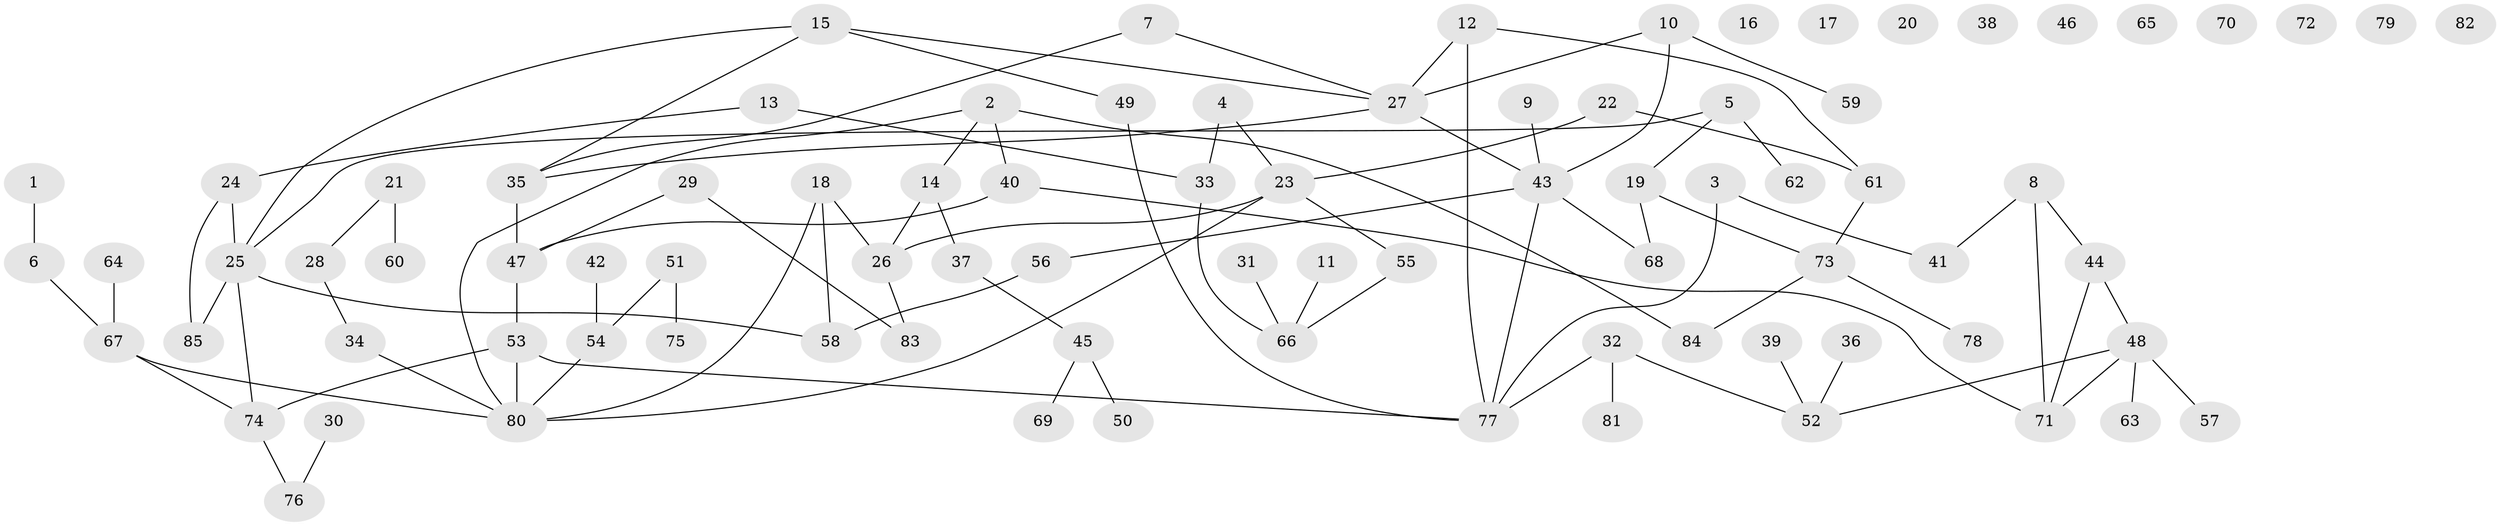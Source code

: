 // coarse degree distribution, {2: 0.16666666666666666, 5: 0.16666666666666666, 1: 0.4166666666666667, 6: 0.125, 3: 0.08333333333333333, 8: 0.041666666666666664}
// Generated by graph-tools (version 1.1) at 2025/35/03/04/25 23:35:44]
// undirected, 85 vertices, 99 edges
graph export_dot {
  node [color=gray90,style=filled];
  1;
  2;
  3;
  4;
  5;
  6;
  7;
  8;
  9;
  10;
  11;
  12;
  13;
  14;
  15;
  16;
  17;
  18;
  19;
  20;
  21;
  22;
  23;
  24;
  25;
  26;
  27;
  28;
  29;
  30;
  31;
  32;
  33;
  34;
  35;
  36;
  37;
  38;
  39;
  40;
  41;
  42;
  43;
  44;
  45;
  46;
  47;
  48;
  49;
  50;
  51;
  52;
  53;
  54;
  55;
  56;
  57;
  58;
  59;
  60;
  61;
  62;
  63;
  64;
  65;
  66;
  67;
  68;
  69;
  70;
  71;
  72;
  73;
  74;
  75;
  76;
  77;
  78;
  79;
  80;
  81;
  82;
  83;
  84;
  85;
  1 -- 6;
  2 -- 14;
  2 -- 40;
  2 -- 80;
  2 -- 84;
  3 -- 41;
  3 -- 77;
  4 -- 23;
  4 -- 33;
  5 -- 19;
  5 -- 25;
  5 -- 62;
  6 -- 67;
  7 -- 27;
  7 -- 35;
  8 -- 41;
  8 -- 44;
  8 -- 71;
  9 -- 43;
  10 -- 27;
  10 -- 43;
  10 -- 59;
  11 -- 66;
  12 -- 27;
  12 -- 61;
  12 -- 77;
  13 -- 24;
  13 -- 33;
  14 -- 26;
  14 -- 37;
  15 -- 25;
  15 -- 27;
  15 -- 35;
  15 -- 49;
  18 -- 26;
  18 -- 58;
  18 -- 80;
  19 -- 68;
  19 -- 73;
  21 -- 28;
  21 -- 60;
  22 -- 23;
  22 -- 61;
  23 -- 26;
  23 -- 55;
  23 -- 80;
  24 -- 25;
  24 -- 85;
  25 -- 58;
  25 -- 74;
  25 -- 85;
  26 -- 83;
  27 -- 35;
  27 -- 43;
  28 -- 34;
  29 -- 47;
  29 -- 83;
  30 -- 76;
  31 -- 66;
  32 -- 52;
  32 -- 77;
  32 -- 81;
  33 -- 66;
  34 -- 80;
  35 -- 47;
  36 -- 52;
  37 -- 45;
  39 -- 52;
  40 -- 47;
  40 -- 71;
  42 -- 54;
  43 -- 56;
  43 -- 68;
  43 -- 77;
  44 -- 48;
  44 -- 71;
  45 -- 50;
  45 -- 69;
  47 -- 53;
  48 -- 52;
  48 -- 57;
  48 -- 63;
  48 -- 71;
  49 -- 77;
  51 -- 54;
  51 -- 75;
  53 -- 74;
  53 -- 77;
  53 -- 80;
  54 -- 80;
  55 -- 66;
  56 -- 58;
  61 -- 73;
  64 -- 67;
  67 -- 74;
  67 -- 80;
  73 -- 78;
  73 -- 84;
  74 -- 76;
}
